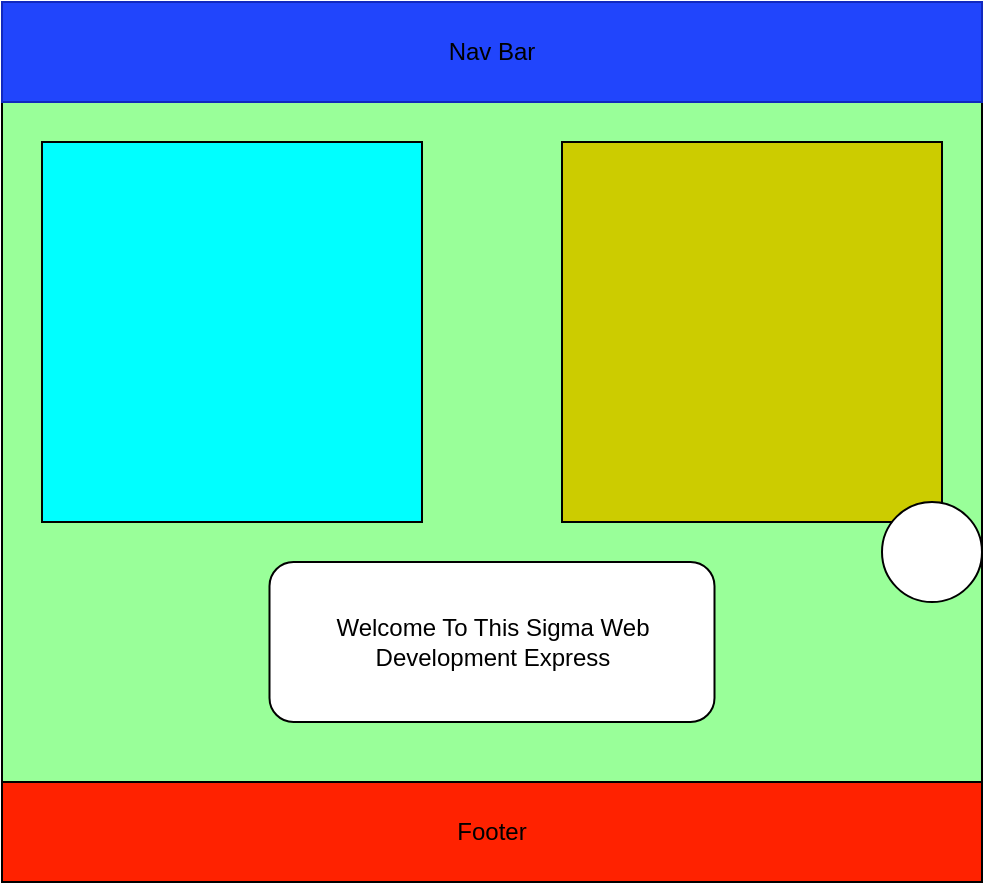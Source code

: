 <mxfile version="22.0.8" type="github">
  <diagram name="Page-1" id="xcF5DvWHBjND3UbTPEwR">
    <mxGraphModel dx="780" dy="1494" grid="1" gridSize="10" guides="1" tooltips="1" connect="1" arrows="1" fold="1" page="1" pageScale="1" pageWidth="850" pageHeight="1100" math="0" shadow="0">
      <root>
        <mxCell id="0" />
        <mxCell id="1" parent="0" />
        <mxCell id="tiPk1HtgNAQLXbUQR-4Q-1" value="" style="rounded=0;whiteSpace=wrap;html=1;fillColor=#99FF99;" vertex="1" parent="1">
          <mxGeometry x="190" y="-400" width="490" height="440" as="geometry" />
        </mxCell>
        <mxCell id="tiPk1HtgNAQLXbUQR-4Q-2" value="Nav Bar" style="rounded=0;whiteSpace=wrap;html=1;fillColor=#2145FC;strokeColor=#1128BF;" vertex="1" parent="1">
          <mxGeometry x="190" y="-400" width="490" height="50" as="geometry" />
        </mxCell>
        <mxCell id="tiPk1HtgNAQLXbUQR-4Q-4" value="" style="whiteSpace=wrap;html=1;aspect=fixed;fillColor=#00FFFF;" vertex="1" parent="1">
          <mxGeometry x="210" y="-330" width="190" height="190" as="geometry" />
        </mxCell>
        <mxCell id="tiPk1HtgNAQLXbUQR-4Q-6" value="" style="whiteSpace=wrap;html=1;aspect=fixed;fillColor=#CCCC00;" vertex="1" parent="1">
          <mxGeometry x="470" y="-330" width="190" height="190" as="geometry" />
        </mxCell>
        <mxCell id="tiPk1HtgNAQLXbUQR-4Q-7" value="Footer" style="rounded=0;whiteSpace=wrap;html=1;fillColor=#FF2200;" vertex="1" parent="1">
          <mxGeometry x="190" y="-10" width="490" height="50" as="geometry" />
        </mxCell>
        <mxCell id="tiPk1HtgNAQLXbUQR-4Q-8" value="" style="ellipse;whiteSpace=wrap;html=1;aspect=fixed;" vertex="1" parent="1">
          <mxGeometry x="630" y="-150" width="50" height="50" as="geometry" />
        </mxCell>
        <mxCell id="tiPk1HtgNAQLXbUQR-4Q-9" value="Welcome To This Sigma Web Development Express" style="rounded=1;whiteSpace=wrap;html=1;" vertex="1" parent="1">
          <mxGeometry x="323.75" y="-120" width="222.5" height="80" as="geometry" />
        </mxCell>
      </root>
    </mxGraphModel>
  </diagram>
</mxfile>
